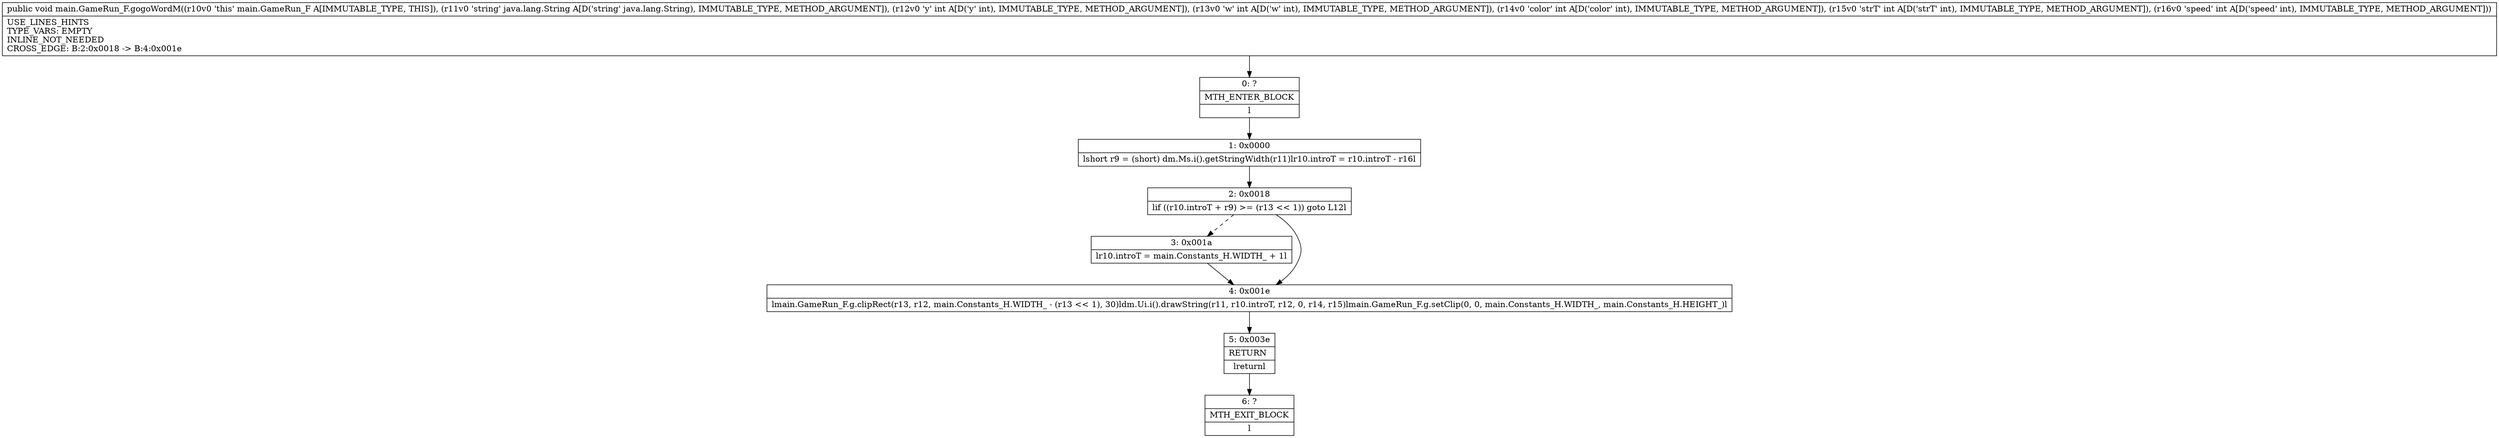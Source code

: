 digraph "CFG formain.GameRun_F.gogoWordM(Ljava\/lang\/String;IIIII)V" {
Node_0 [shape=record,label="{0\:\ ?|MTH_ENTER_BLOCK\l|l}"];
Node_1 [shape=record,label="{1\:\ 0x0000|lshort r9 = (short) dm.Ms.i().getStringWidth(r11)lr10.introT = r10.introT \- r16l}"];
Node_2 [shape=record,label="{2\:\ 0x0018|lif ((r10.introT + r9) \>= (r13 \<\< 1)) goto L12l}"];
Node_3 [shape=record,label="{3\:\ 0x001a|lr10.introT = main.Constants_H.WIDTH_ + 1l}"];
Node_4 [shape=record,label="{4\:\ 0x001e|lmain.GameRun_F.g.clipRect(r13, r12, main.Constants_H.WIDTH_ \- (r13 \<\< 1), 30)ldm.Ui.i().drawString(r11, r10.introT, r12, 0, r14, r15)lmain.GameRun_F.g.setClip(0, 0, main.Constants_H.WIDTH_, main.Constants_H.HEIGHT_)l}"];
Node_5 [shape=record,label="{5\:\ 0x003e|RETURN\l|lreturnl}"];
Node_6 [shape=record,label="{6\:\ ?|MTH_EXIT_BLOCK\l|l}"];
MethodNode[shape=record,label="{public void main.GameRun_F.gogoWordM((r10v0 'this' main.GameRun_F A[IMMUTABLE_TYPE, THIS]), (r11v0 'string' java.lang.String A[D('string' java.lang.String), IMMUTABLE_TYPE, METHOD_ARGUMENT]), (r12v0 'y' int A[D('y' int), IMMUTABLE_TYPE, METHOD_ARGUMENT]), (r13v0 'w' int A[D('w' int), IMMUTABLE_TYPE, METHOD_ARGUMENT]), (r14v0 'color' int A[D('color' int), IMMUTABLE_TYPE, METHOD_ARGUMENT]), (r15v0 'strT' int A[D('strT' int), IMMUTABLE_TYPE, METHOD_ARGUMENT]), (r16v0 'speed' int A[D('speed' int), IMMUTABLE_TYPE, METHOD_ARGUMENT]))  | USE_LINES_HINTS\lTYPE_VARS: EMPTY\lINLINE_NOT_NEEDED\lCROSS_EDGE: B:2:0x0018 \-\> B:4:0x001e\l}"];
MethodNode -> Node_0;
Node_0 -> Node_1;
Node_1 -> Node_2;
Node_2 -> Node_3[style=dashed];
Node_2 -> Node_4;
Node_3 -> Node_4;
Node_4 -> Node_5;
Node_5 -> Node_6;
}

